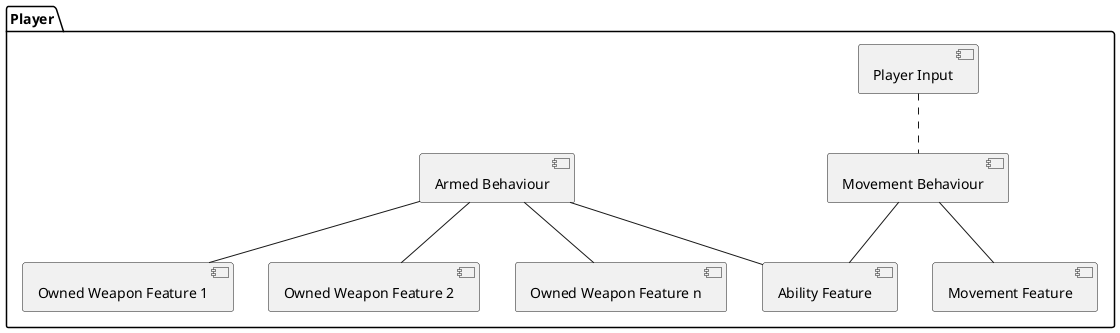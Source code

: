 @startuml

package Player {
    [Player Input] as playerInput
    [Movement Behaviour] as movementBeh
    [Armed Behaviour] as armedBeh
    [Movement Feature] as movementFea
    [Owned Weapon Feature 1] as weaponFea1
    [Owned Weapon Feature 2] as weaponFea2
    [Owned Weapon Feature n] as weaponFean
    [Ability Feature] as abilityFea
}

movementBeh -- movementFea
movementBeh -- abilityFea

armedBeh -- weaponFea1
armedBeh -- weaponFea2
armedBeh -- weaponFean
armedBeh -- abilityFea

playerInput .. movementBeh

@enduml